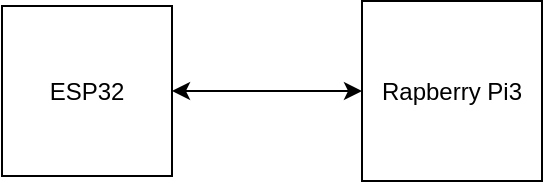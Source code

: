 <mxfile>
    <diagram id="MrzDte7lNpUkw5XRaQyc" name="Page-1">
        <mxGraphModel dx="1130" dy="665" grid="1" gridSize="10" guides="1" tooltips="1" connect="1" arrows="1" fold="1" page="1" pageScale="1" pageWidth="850" pageHeight="1100" math="0" shadow="0">
            <root>
                <mxCell id="0"/>
                <mxCell id="1" parent="0"/>
                <mxCell id="2" value="Rapberry Pi3" style="whiteSpace=wrap;html=1;aspect=fixed;" vertex="1" parent="1">
                    <mxGeometry x="410" y="207.5" width="90" height="90" as="geometry"/>
                </mxCell>
                <mxCell id="3" value="ESP32" style="whiteSpace=wrap;html=1;aspect=fixed;" vertex="1" parent="1">
                    <mxGeometry x="230" y="210" width="85" height="85" as="geometry"/>
                </mxCell>
                <mxCell id="4" value="" style="endArrow=classic;startArrow=classic;html=1;exitX=1;exitY=0.5;exitDx=0;exitDy=0;entryX=0;entryY=0.5;entryDx=0;entryDy=0;" edge="1" parent="1" source="3" target="2">
                    <mxGeometry width="50" height="50" relative="1" as="geometry">
                        <mxPoint x="360" y="280" as="sourcePoint"/>
                        <mxPoint x="410" y="230" as="targetPoint"/>
                    </mxGeometry>
                </mxCell>
            </root>
        </mxGraphModel>
    </diagram>
</mxfile>